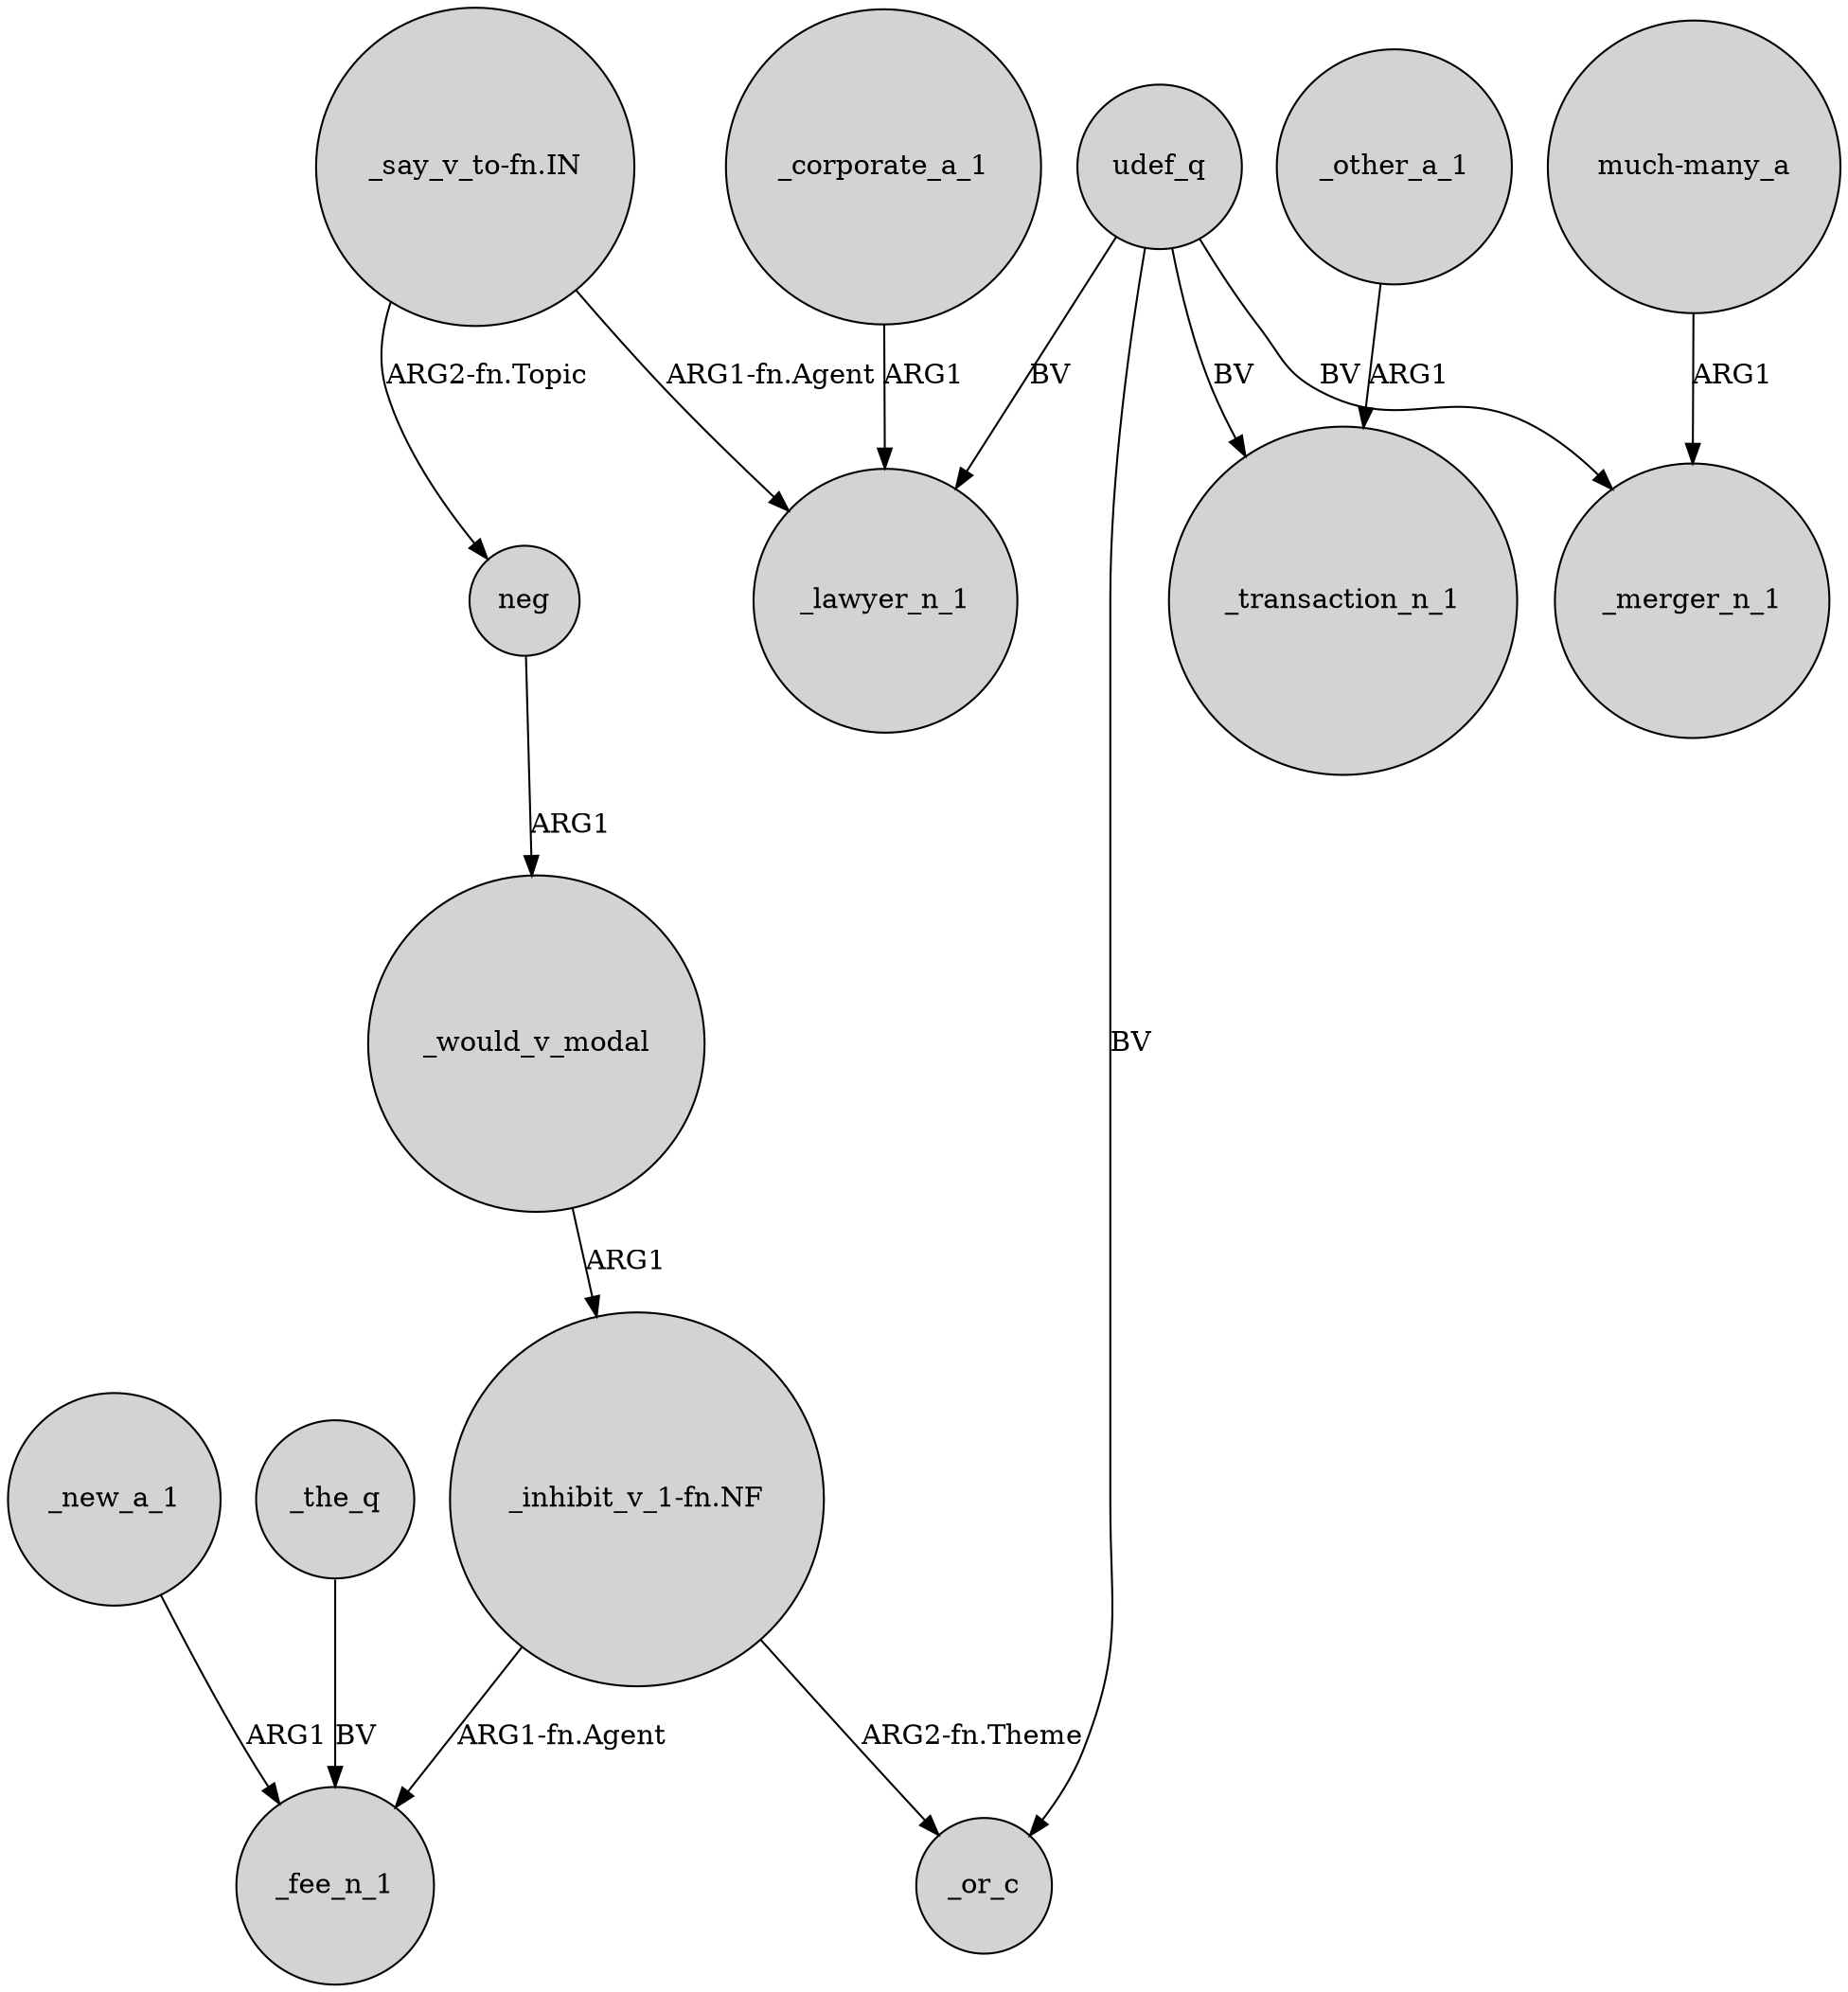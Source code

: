 digraph {
	node [shape=circle style=filled]
	_new_a_1 -> _fee_n_1 [label=ARG1]
	"_say_v_to-fn.IN" -> neg [label="ARG2-fn.Topic"]
	_corporate_a_1 -> _lawyer_n_1 [label=ARG1]
	neg -> _would_v_modal [label=ARG1]
	_would_v_modal -> "_inhibit_v_1-fn.NF" [label=ARG1]
	_other_a_1 -> _transaction_n_1 [label=ARG1]
	udef_q -> _lawyer_n_1 [label=BV]
	udef_q -> _or_c [label=BV]
	"much-many_a" -> _merger_n_1 [label=ARG1]
	"_inhibit_v_1-fn.NF" -> _or_c [label="ARG2-fn.Theme"]
	udef_q -> _transaction_n_1 [label=BV]
	"_say_v_to-fn.IN" -> _lawyer_n_1 [label="ARG1-fn.Agent"]
	udef_q -> _merger_n_1 [label=BV]
	"_inhibit_v_1-fn.NF" -> _fee_n_1 [label="ARG1-fn.Agent"]
	_the_q -> _fee_n_1 [label=BV]
}

